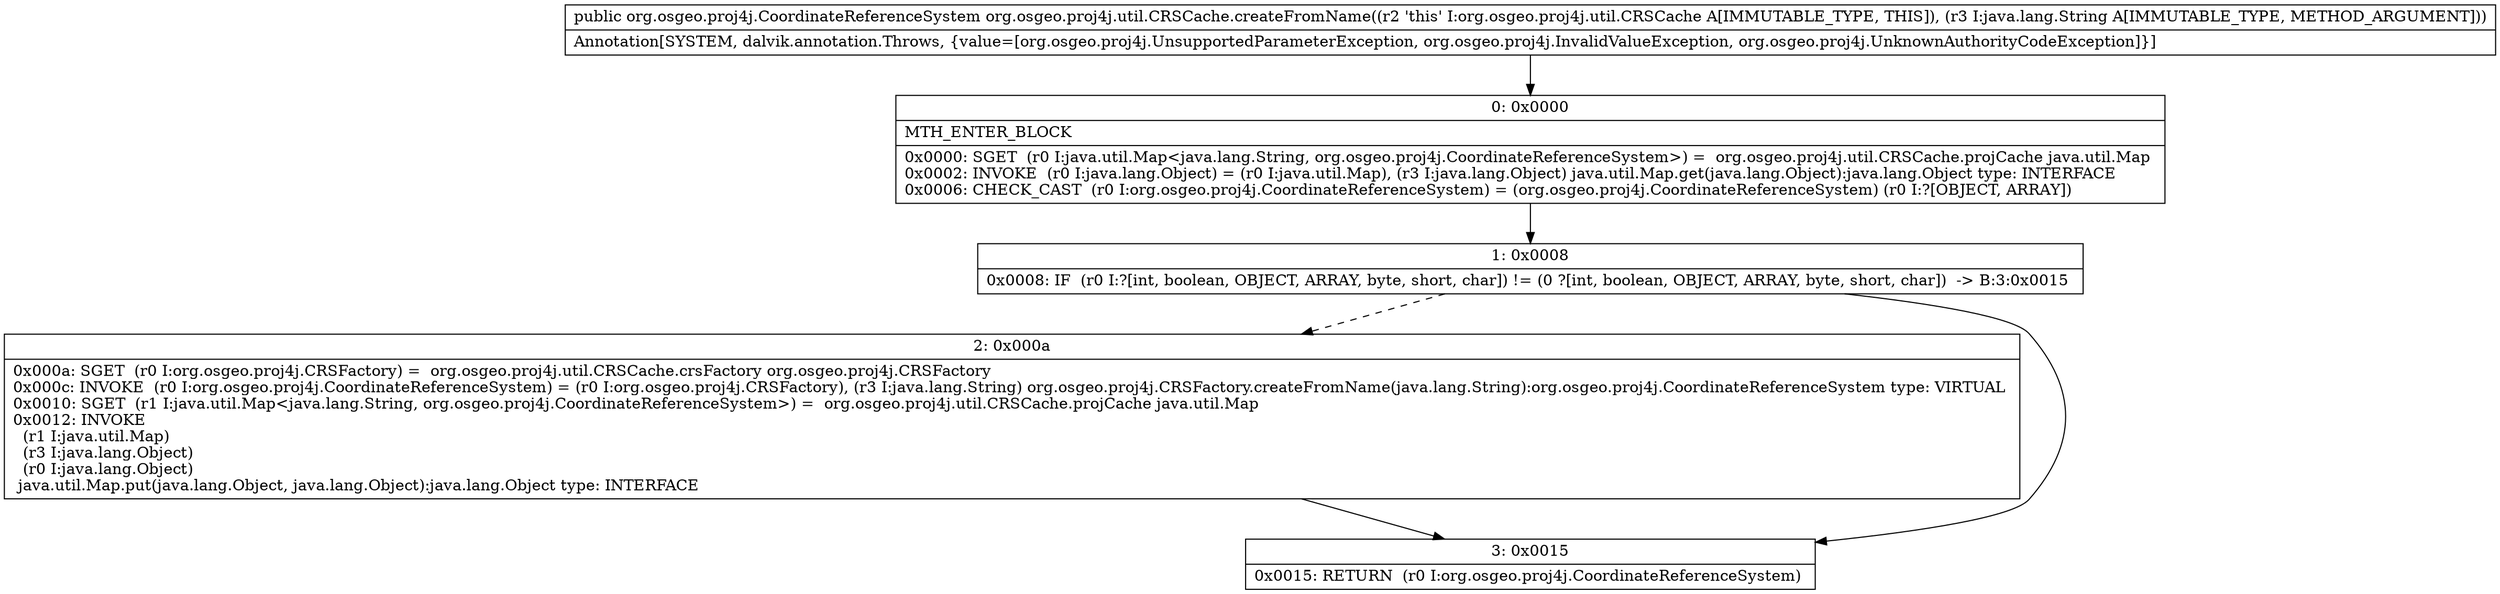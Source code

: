 digraph "CFG fororg.osgeo.proj4j.util.CRSCache.createFromName(Ljava\/lang\/String;)Lorg\/osgeo\/proj4j\/CoordinateReferenceSystem;" {
Node_0 [shape=record,label="{0\:\ 0x0000|MTH_ENTER_BLOCK\l|0x0000: SGET  (r0 I:java.util.Map\<java.lang.String, org.osgeo.proj4j.CoordinateReferenceSystem\>) =  org.osgeo.proj4j.util.CRSCache.projCache java.util.Map \l0x0002: INVOKE  (r0 I:java.lang.Object) = (r0 I:java.util.Map), (r3 I:java.lang.Object) java.util.Map.get(java.lang.Object):java.lang.Object type: INTERFACE \l0x0006: CHECK_CAST  (r0 I:org.osgeo.proj4j.CoordinateReferenceSystem) = (org.osgeo.proj4j.CoordinateReferenceSystem) (r0 I:?[OBJECT, ARRAY]) \l}"];
Node_1 [shape=record,label="{1\:\ 0x0008|0x0008: IF  (r0 I:?[int, boolean, OBJECT, ARRAY, byte, short, char]) != (0 ?[int, boolean, OBJECT, ARRAY, byte, short, char])  \-\> B:3:0x0015 \l}"];
Node_2 [shape=record,label="{2\:\ 0x000a|0x000a: SGET  (r0 I:org.osgeo.proj4j.CRSFactory) =  org.osgeo.proj4j.util.CRSCache.crsFactory org.osgeo.proj4j.CRSFactory \l0x000c: INVOKE  (r0 I:org.osgeo.proj4j.CoordinateReferenceSystem) = (r0 I:org.osgeo.proj4j.CRSFactory), (r3 I:java.lang.String) org.osgeo.proj4j.CRSFactory.createFromName(java.lang.String):org.osgeo.proj4j.CoordinateReferenceSystem type: VIRTUAL \l0x0010: SGET  (r1 I:java.util.Map\<java.lang.String, org.osgeo.proj4j.CoordinateReferenceSystem\>) =  org.osgeo.proj4j.util.CRSCache.projCache java.util.Map \l0x0012: INVOKE  \l  (r1 I:java.util.Map)\l  (r3 I:java.lang.Object)\l  (r0 I:java.lang.Object)\l java.util.Map.put(java.lang.Object, java.lang.Object):java.lang.Object type: INTERFACE \l}"];
Node_3 [shape=record,label="{3\:\ 0x0015|0x0015: RETURN  (r0 I:org.osgeo.proj4j.CoordinateReferenceSystem) \l}"];
MethodNode[shape=record,label="{public org.osgeo.proj4j.CoordinateReferenceSystem org.osgeo.proj4j.util.CRSCache.createFromName((r2 'this' I:org.osgeo.proj4j.util.CRSCache A[IMMUTABLE_TYPE, THIS]), (r3 I:java.lang.String A[IMMUTABLE_TYPE, METHOD_ARGUMENT]))  | Annotation[SYSTEM, dalvik.annotation.Throws, \{value=[org.osgeo.proj4j.UnsupportedParameterException, org.osgeo.proj4j.InvalidValueException, org.osgeo.proj4j.UnknownAuthorityCodeException]\}]\l}"];
MethodNode -> Node_0;
Node_0 -> Node_1;
Node_1 -> Node_2[style=dashed];
Node_1 -> Node_3;
Node_2 -> Node_3;
}

